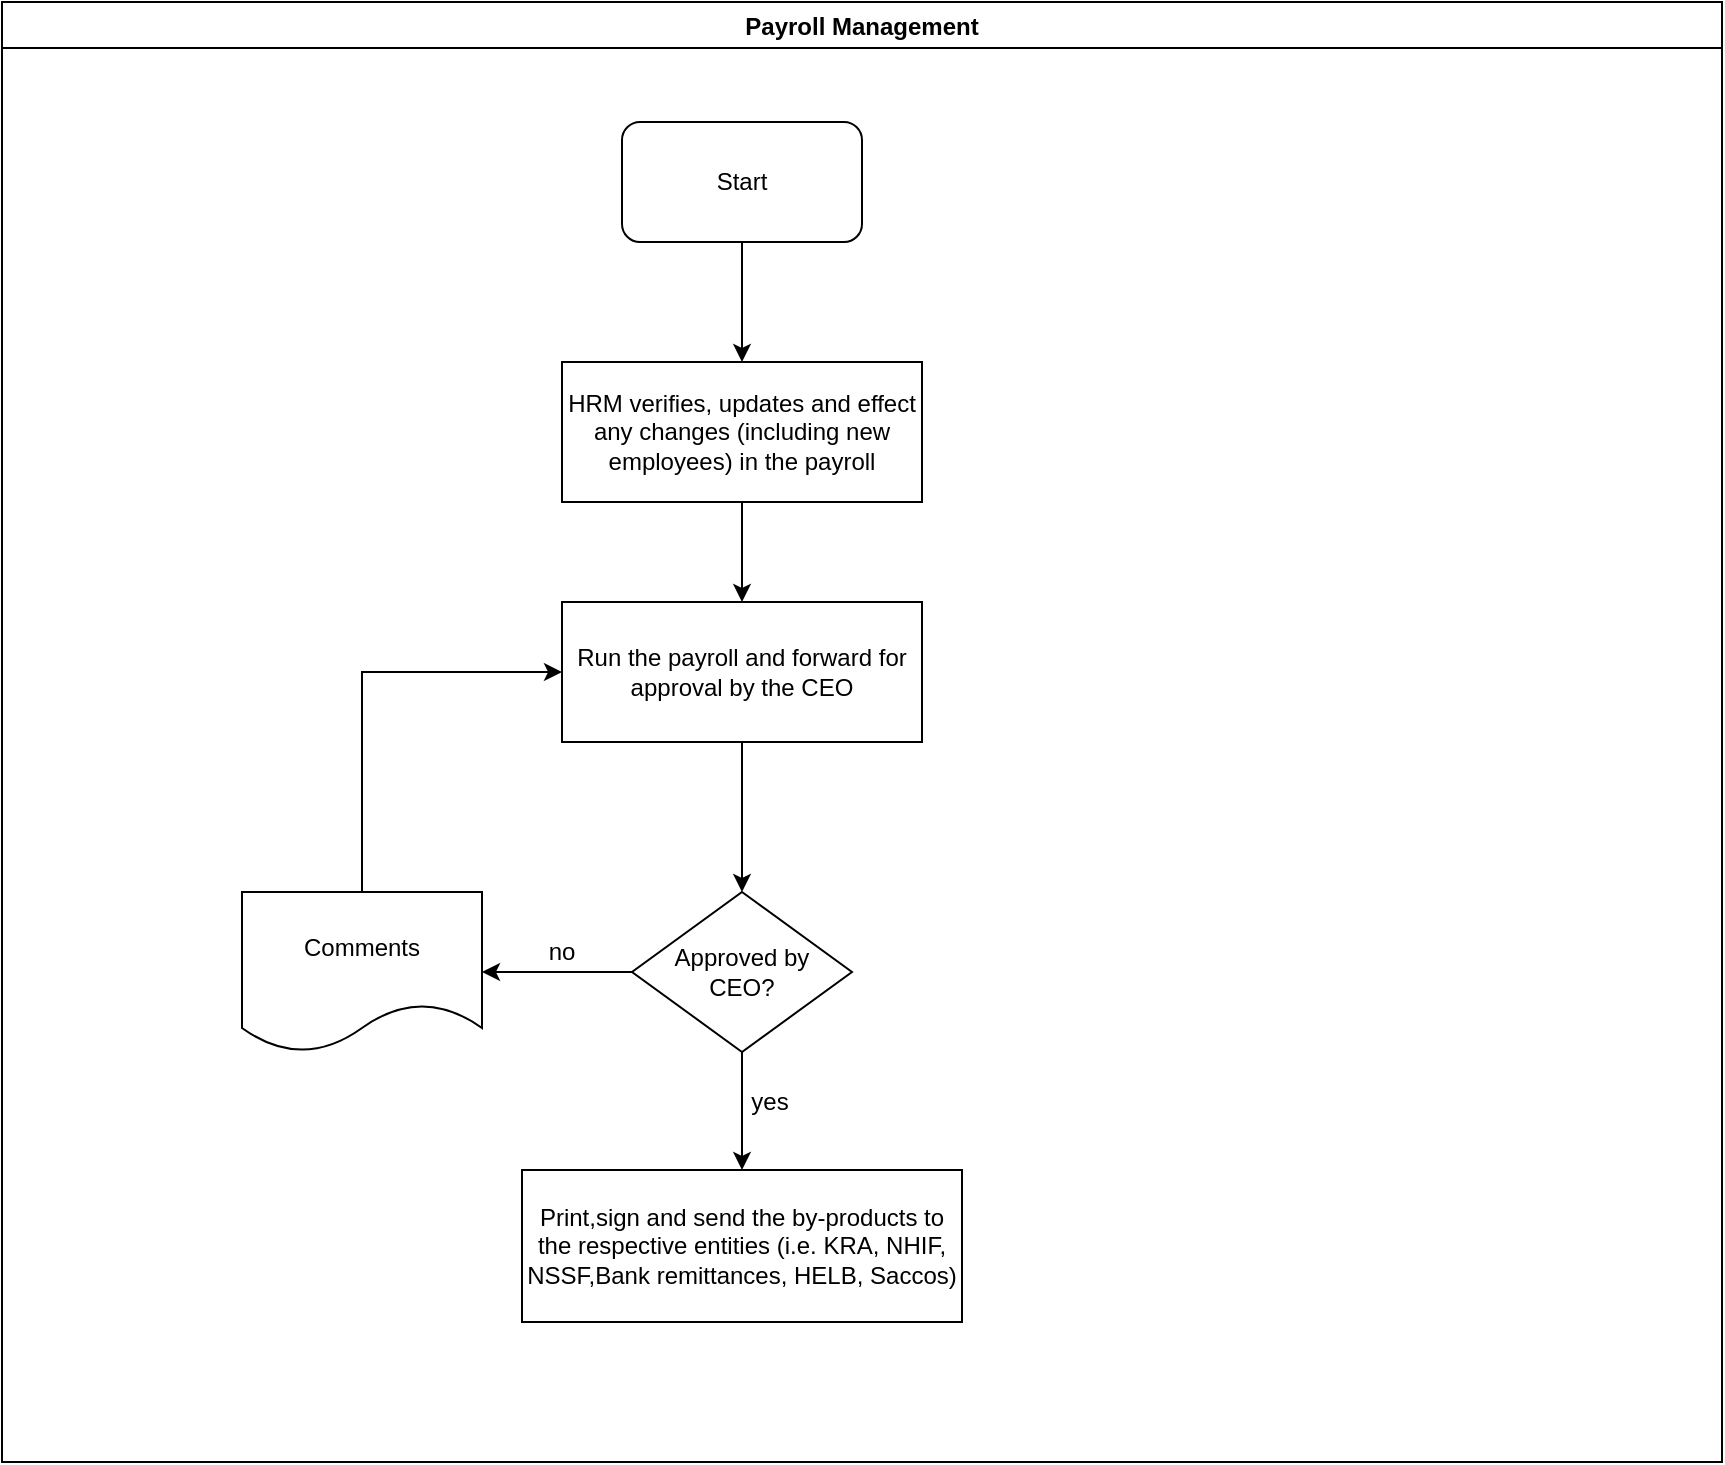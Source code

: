 <mxfile version="14.9.3" type="github">
  <diagram id="tHBXuNAXQTGmKLuqYtSG" name="Page-1">
    <mxGraphModel dx="1038" dy="508" grid="1" gridSize="10" guides="1" tooltips="1" connect="1" arrows="1" fold="1" page="1" pageScale="1" pageWidth="1169" pageHeight="827" math="0" shadow="0">
      <root>
        <mxCell id="0" />
        <mxCell id="1" parent="0" />
        <mxCell id="mcmqCNgvJ_aKTp28pCtp-1" value="Payroll Management " style="swimlane;" vertex="1" parent="1">
          <mxGeometry x="90" y="20" width="860" height="730" as="geometry" />
        </mxCell>
        <mxCell id="mcmqCNgvJ_aKTp28pCtp-2" value="Start" style="rounded=1;whiteSpace=wrap;html=1;" vertex="1" parent="mcmqCNgvJ_aKTp28pCtp-1">
          <mxGeometry x="310" y="60" width="120" height="60" as="geometry" />
        </mxCell>
        <mxCell id="mcmqCNgvJ_aKTp28pCtp-7" value="" style="edgeStyle=orthogonalEdgeStyle;rounded=0;orthogonalLoop=1;jettySize=auto;html=1;" edge="1" parent="mcmqCNgvJ_aKTp28pCtp-1" source="mcmqCNgvJ_aKTp28pCtp-5" target="mcmqCNgvJ_aKTp28pCtp-6">
          <mxGeometry relative="1" as="geometry" />
        </mxCell>
        <mxCell id="mcmqCNgvJ_aKTp28pCtp-5" value="HRM &lt;span lang=&quot;EN-GB&quot;&gt;verifies, updates and effect any changes (including new employees) in the payroll&lt;/span&gt;" style="rounded=0;whiteSpace=wrap;html=1;" vertex="1" parent="mcmqCNgvJ_aKTp28pCtp-1">
          <mxGeometry x="280" y="180" width="180" height="70" as="geometry" />
        </mxCell>
        <mxCell id="mcmqCNgvJ_aKTp28pCtp-4" value="" style="edgeStyle=orthogonalEdgeStyle;rounded=0;orthogonalLoop=1;jettySize=auto;html=1;" edge="1" parent="mcmqCNgvJ_aKTp28pCtp-1" source="mcmqCNgvJ_aKTp28pCtp-2" target="mcmqCNgvJ_aKTp28pCtp-5">
          <mxGeometry relative="1" as="geometry">
            <mxPoint x="370" y="200" as="targetPoint" />
          </mxGeometry>
        </mxCell>
        <mxCell id="mcmqCNgvJ_aKTp28pCtp-9" value="" style="edgeStyle=orthogonalEdgeStyle;rounded=0;orthogonalLoop=1;jettySize=auto;html=1;" edge="1" parent="mcmqCNgvJ_aKTp28pCtp-1" source="mcmqCNgvJ_aKTp28pCtp-6" target="mcmqCNgvJ_aKTp28pCtp-8">
          <mxGeometry relative="1" as="geometry" />
        </mxCell>
        <mxCell id="mcmqCNgvJ_aKTp28pCtp-6" value="&lt;table&gt;&lt;tbody&gt;&lt;tr&gt;&lt;td&gt;&lt;span lang=&quot;EN-GB&quot;&gt;Run the payroll and forward for approval by the CEO&lt;/span&gt;&lt;/td&gt;&lt;/tr&gt;&lt;/tbody&gt;&lt;/table&gt;" style="rounded=0;whiteSpace=wrap;html=1;" vertex="1" parent="mcmqCNgvJ_aKTp28pCtp-1">
          <mxGeometry x="280" y="300" width="180" height="70" as="geometry" />
        </mxCell>
        <mxCell id="mcmqCNgvJ_aKTp28pCtp-13" value="" style="edgeStyle=orthogonalEdgeStyle;rounded=0;orthogonalLoop=1;jettySize=auto;html=1;" edge="1" parent="mcmqCNgvJ_aKTp28pCtp-1" source="mcmqCNgvJ_aKTp28pCtp-8" target="mcmqCNgvJ_aKTp28pCtp-12">
          <mxGeometry relative="1" as="geometry" />
        </mxCell>
        <mxCell id="mcmqCNgvJ_aKTp28pCtp-17" value="" style="edgeStyle=orthogonalEdgeStyle;rounded=0;orthogonalLoop=1;jettySize=auto;html=1;" edge="1" parent="mcmqCNgvJ_aKTp28pCtp-1" source="mcmqCNgvJ_aKTp28pCtp-8" target="mcmqCNgvJ_aKTp28pCtp-16">
          <mxGeometry relative="1" as="geometry" />
        </mxCell>
        <mxCell id="mcmqCNgvJ_aKTp28pCtp-8" value="&lt;div&gt;Approved by&lt;/div&gt;&lt;div&gt;CEO?&lt;/div&gt;" style="rhombus;whiteSpace=wrap;html=1;rounded=0;" vertex="1" parent="mcmqCNgvJ_aKTp28pCtp-1">
          <mxGeometry x="315" y="445" width="110" height="80" as="geometry" />
        </mxCell>
        <mxCell id="mcmqCNgvJ_aKTp28pCtp-15" value="" style="edgeStyle=orthogonalEdgeStyle;rounded=0;orthogonalLoop=1;jettySize=auto;html=1;entryX=0;entryY=0.5;entryDx=0;entryDy=0;exitX=0.5;exitY=0;exitDx=0;exitDy=0;" edge="1" parent="mcmqCNgvJ_aKTp28pCtp-1" source="mcmqCNgvJ_aKTp28pCtp-12" target="mcmqCNgvJ_aKTp28pCtp-6">
          <mxGeometry relative="1" as="geometry">
            <mxPoint x="180" y="355" as="targetPoint" />
          </mxGeometry>
        </mxCell>
        <mxCell id="mcmqCNgvJ_aKTp28pCtp-12" value="Comments" style="shape=document;whiteSpace=wrap;html=1;boundedLbl=1;rounded=0;" vertex="1" parent="mcmqCNgvJ_aKTp28pCtp-1">
          <mxGeometry x="120" y="445" width="120" height="80" as="geometry" />
        </mxCell>
        <mxCell id="mcmqCNgvJ_aKTp28pCtp-16" value="&lt;span lang=&quot;EN-GB&quot;&gt;Print,sign and send the by-products to the respective entities (i.e. KRA, NHIF, NSSF,Bank remittances, HELB, Saccos&lt;/span&gt;&lt;span lang=&quot;EN-GB&quot;&gt;) &lt;/span&gt;" style="whiteSpace=wrap;html=1;rounded=0;" vertex="1" parent="mcmqCNgvJ_aKTp28pCtp-1">
          <mxGeometry x="260" y="584" width="220" height="76" as="geometry" />
        </mxCell>
        <mxCell id="mcmqCNgvJ_aKTp28pCtp-18" value="yes" style="text;html=1;strokeColor=none;fillColor=none;align=center;verticalAlign=middle;whiteSpace=wrap;rounded=0;" vertex="1" parent="1">
          <mxGeometry x="454" y="560" width="40" height="20" as="geometry" />
        </mxCell>
        <mxCell id="mcmqCNgvJ_aKTp28pCtp-19" value="no" style="text;html=1;strokeColor=none;fillColor=none;align=center;verticalAlign=middle;whiteSpace=wrap;rounded=0;" vertex="1" parent="1">
          <mxGeometry x="350" y="485" width="40" height="20" as="geometry" />
        </mxCell>
      </root>
    </mxGraphModel>
  </diagram>
</mxfile>
